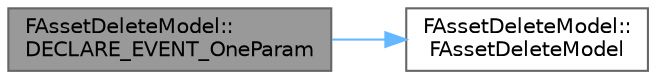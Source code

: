 digraph "FAssetDeleteModel::DECLARE_EVENT_OneParam"
{
 // INTERACTIVE_SVG=YES
 // LATEX_PDF_SIZE
  bgcolor="transparent";
  edge [fontname=Helvetica,fontsize=10,labelfontname=Helvetica,labelfontsize=10];
  node [fontname=Helvetica,fontsize=10,shape=box,height=0.2,width=0.4];
  rankdir="LR";
  Node1 [id="Node000001",label="FAssetDeleteModel::\lDECLARE_EVENT_OneParam",height=0.2,width=0.4,color="gray40", fillcolor="grey60", style="filled", fontcolor="black",tooltip="Fires whenever the state changes."];
  Node1 -> Node2 [id="edge1_Node000001_Node000002",color="steelblue1",style="solid",tooltip=" "];
  Node2 [id="Node000002",label="FAssetDeleteModel::\lFAssetDeleteModel",height=0.2,width=0.4,color="grey40", fillcolor="white", style="filled",URL="$d4/d92/classFAssetDeleteModel.html#ab2d1efa826d545225efa35c99e7f2c3b",tooltip="Constructor."];
}
